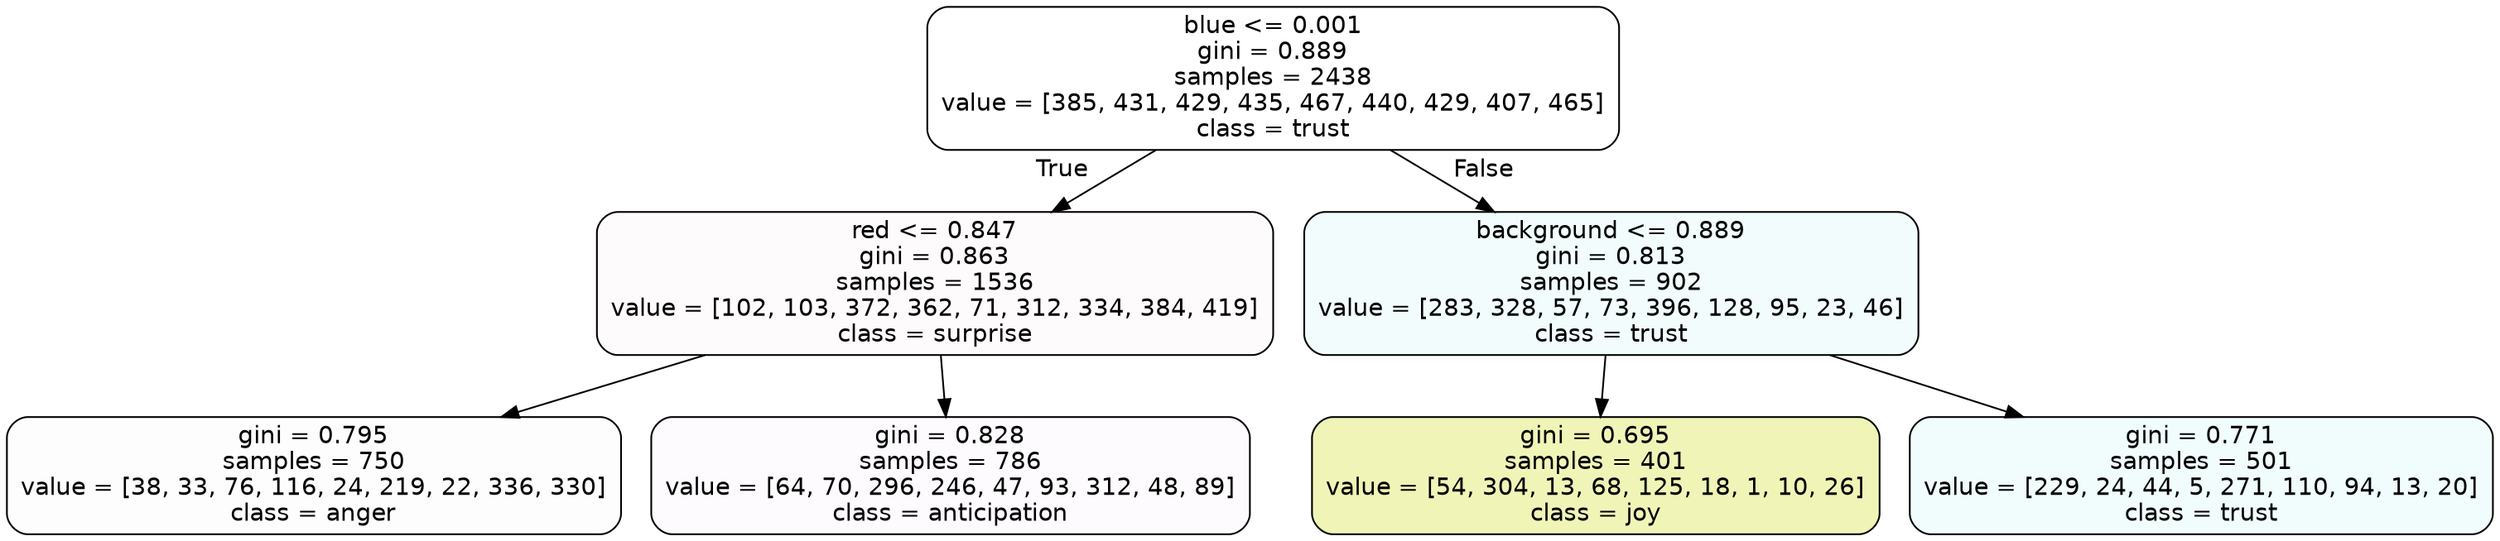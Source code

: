 digraph Tree {
node [shape=box, style="filled, rounded", color="black", fontname=helvetica] ;
edge [fontname=helvetica] ;
0 [label="blue <= 0.001\ngini = 0.889\nsamples = 2438\nvalue = [385, 431, 429, 435, 467, 440, 429, 407, 465]\nclass = trust", fillcolor="#39d7e500"] ;
1 [label="red <= 0.847\ngini = 0.863\nsamples = 1536\nvalue = [102, 103, 372, 362, 71, 312, 334, 384, 419]\nclass = surprise", fillcolor="#e5396404"] ;
0 -> 1 [labeldistance=2.5, labelangle=45, headlabel="True"] ;
2 [label="gini = 0.795\nsamples = 750\nvalue = [38, 33, 76, 116, 24, 219, 22, 336, 330]\nclass = anger", fillcolor="#e539d702"] ;
1 -> 2 ;
3 [label="gini = 0.828\nsamples = 786\nvalue = [64, 70, 296, 246, 47, 93, 312, 48, 89]\nclass = anticipation", fillcolor="#8139e504"] ;
1 -> 3 ;
4 [label="background <= 0.889\ngini = 0.813\nsamples = 902\nvalue = [283, 328, 57, 73, 396, 128, 95, 23, 46]\nclass = trust", fillcolor="#39d7e510"] ;
0 -> 4 [labeldistance=2.5, labelangle=-45, headlabel="False"] ;
5 [label="gini = 0.695\nsamples = 401\nvalue = [54, 304, 13, 68, 125, 18, 1, 10, 26]\nclass = joy", fillcolor="#d7e5395c"] ;
4 -> 5 ;
6 [label="gini = 0.771\nsamples = 501\nvalue = [229, 24, 44, 5, 271, 110, 94, 13, 20]\nclass = trust", fillcolor="#39d7e512"] ;
4 -> 6 ;
}